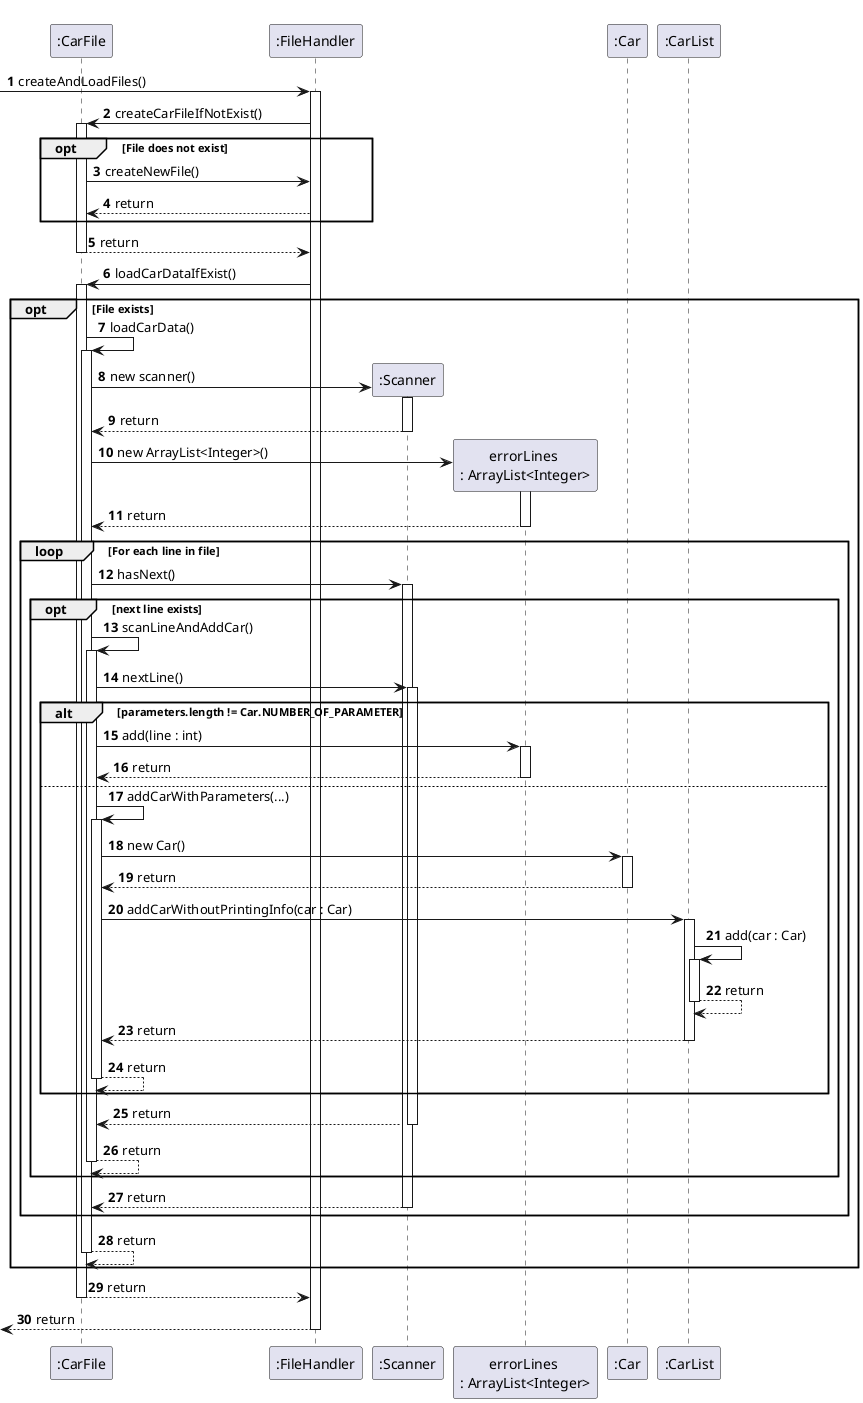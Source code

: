 @startuml
'https://plantuml.com/sequence-diagram

autonumber
participant ":CarFile" as CarFile
participant ":FileHandler" as FileHandler
participant ":Scanner" as scanner
participant "errorLines \n: ArrayList<Integer>" as ArrayList
participant ":Car" as Car
participant ":CarList" as CarList

 -> FileHandler: createAndLoadFiles()
activate FileHandler
    FileHandler -> CarFile : createCarFileIfNotExist()
    activate CarFile
        opt File does not exist
            CarFile -> FileHandler : createNewFile()
            FileHandler --> CarFile : return
        end opt
    CarFile --> FileHandler : return
    deactivate CarFile

FileHandler -> CarFile: loadCarDataIfExist()
activate CarFile
    opt File exists
        CarFile -> CarFile : loadCarData()
        activate CarFile


            create scanner
            CarFile -> scanner : new scanner()
            activate scanner
                scanner --> CarFile : return
            deactivate scanner

            create ArrayList
            CarFile -> ArrayList: new ArrayList<Integer>()
            activate ArrayList
                ArrayList --> CarFile : return
            deactivate ArrayList

            loop For each line in file
                CarFile -> scanner : hasNext()
                activate scanner
                    opt next line exists
                        CarFile -> CarFile: scanLineAndAddCar()
                        activate CarFile
                            CarFile -> scanner : nextLine()
                            activate scanner
                                alt parameters.length != Car.NUMBER_OF_PARAMETER
                                    CarFile -> ArrayList : add(line : int)
                                    activate ArrayList
                                    ArrayList --> CarFile : return
                                    deactivate ArrayList
                                else
                                    CarFile -> CarFile : addCarWithParameters(...)
                                    activate CarFile
                                        CarFile -> Car : new Car()
                                        activate Car
                                        Car --> CarFile : return
                                        deactivate Car
                                        CarFile -> CarList : addCarWithoutPrintingInfo(car : Car)
                                        activate CarList
                                            CarList -> CarList : add(car : Car)
                                            activate CarList
                                                CarList --> CarList : return
                                            deactivate CarList
                                        CarList --> CarFile : return
                                        deactivate CarList
                                    CarFile --> CarFile : return
                                    deactivate CarFile
                                end alt
                            scanner --> CarFile : return
                            deactivate scanner
                        CarFile --> CarFile : return
                        deactivate CarFile
                    end opt
                scanner --> CarFile : return
                deactivate scanner
            end loop

        CarFile --> CarFile : return
        deactivate CarFile
    end opt
CarFile --> FileHandler : return
deactivate CarFile

<-- FileHandler : return
deactivate FileHandler
@enduml